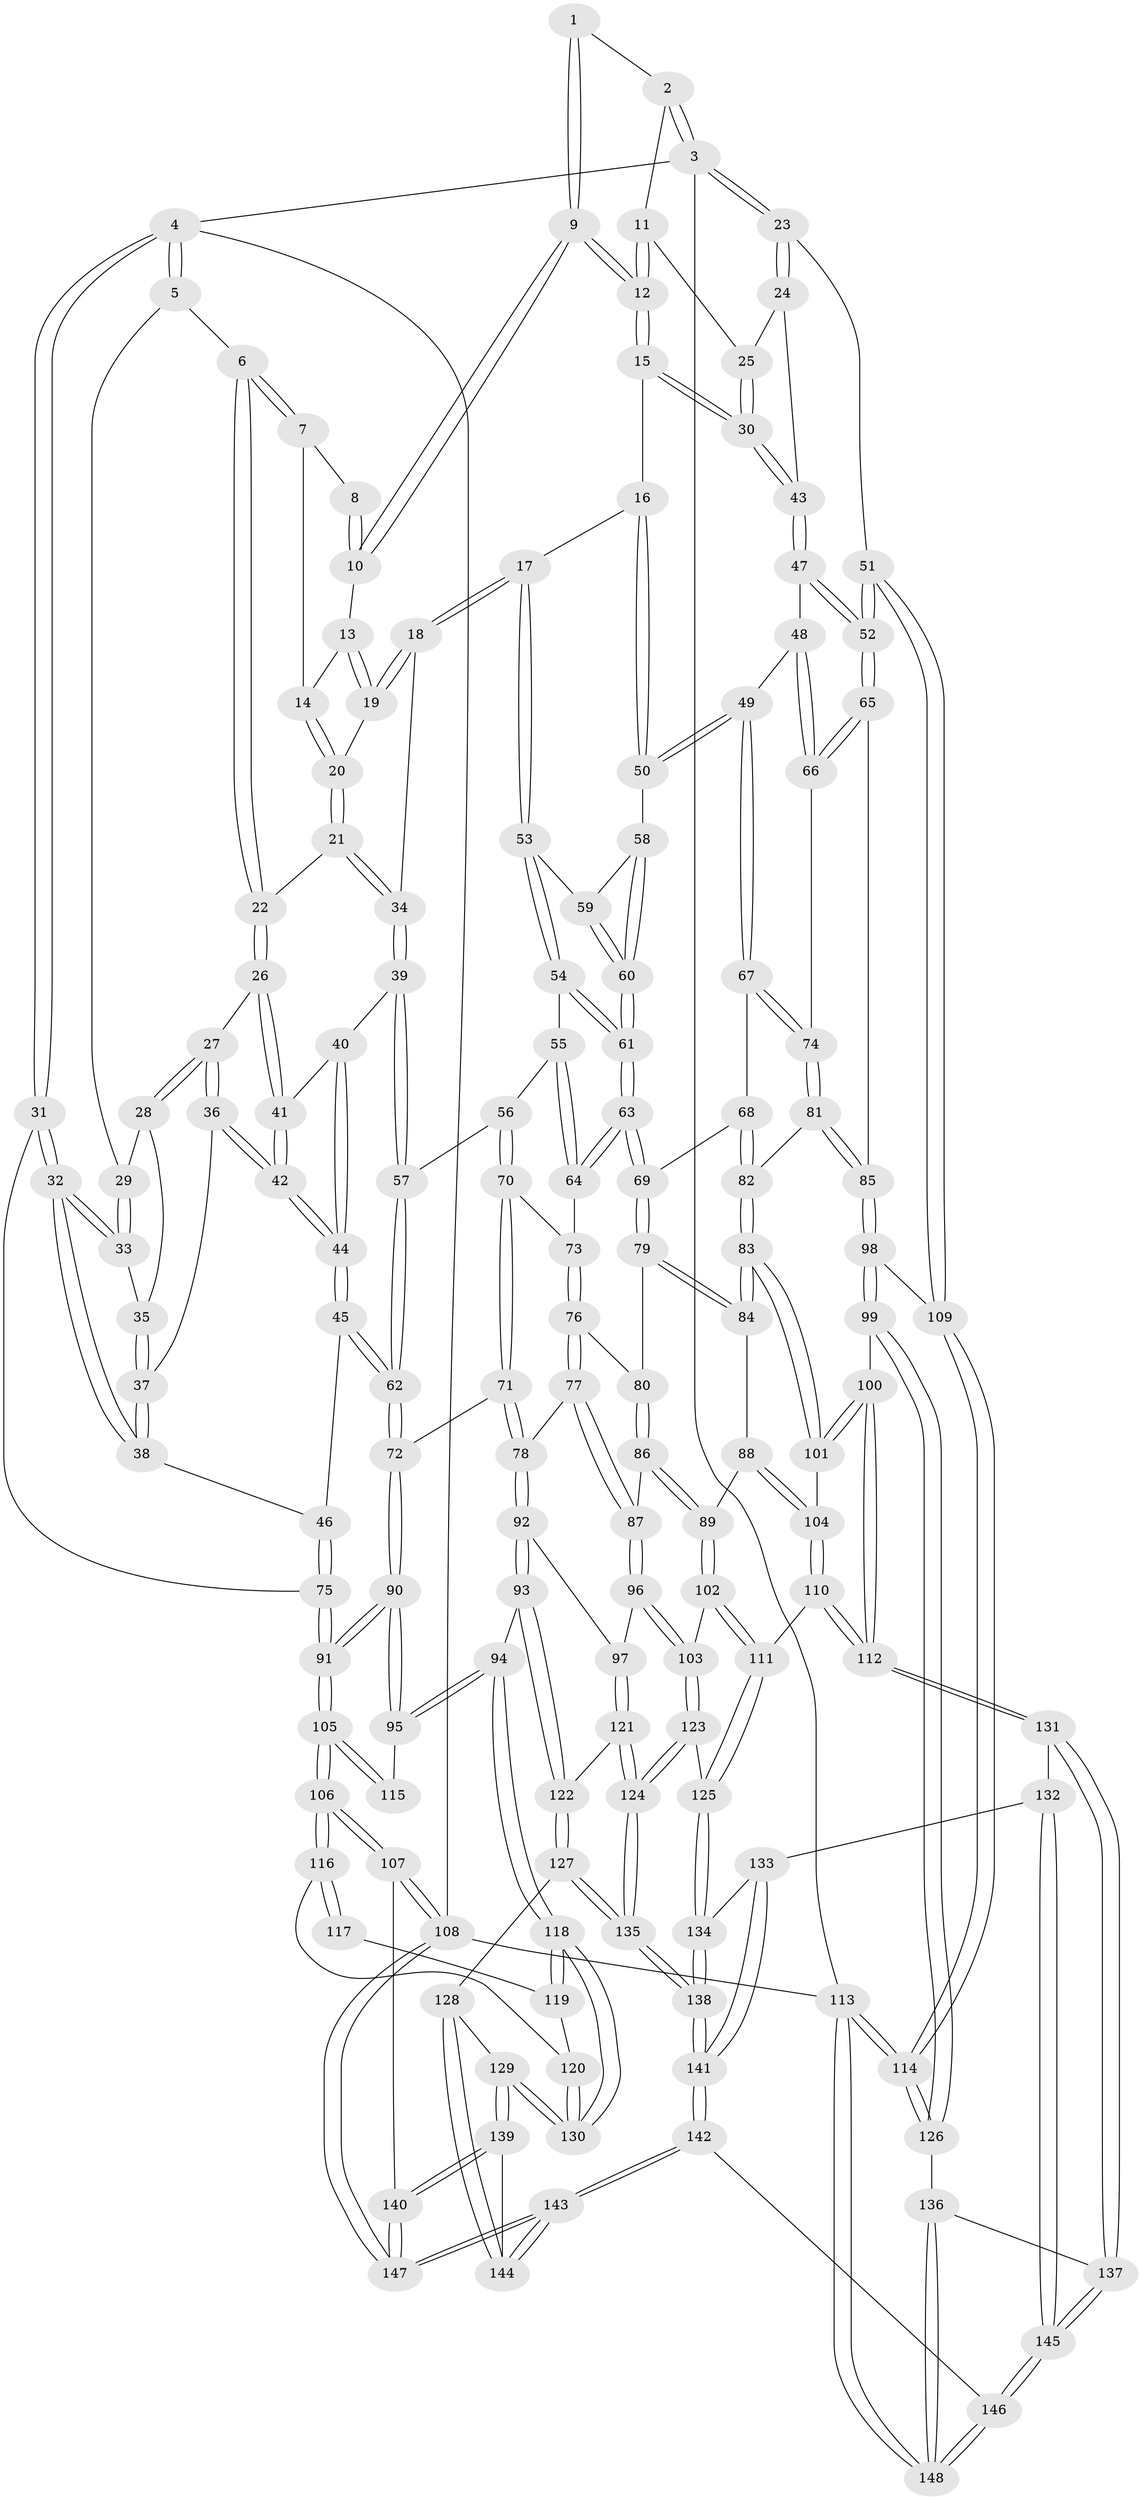 // Generated by graph-tools (version 1.1) at 2025/16/03/09/25 04:16:56]
// undirected, 148 vertices, 367 edges
graph export_dot {
graph [start="1"]
  node [color=gray90,style=filled];
  1 [pos="+0.6519462585665989+0"];
  2 [pos="+0.8702383499309738+0"];
  3 [pos="+1+0"];
  4 [pos="+0+0"];
  5 [pos="+0.1637850884259652+0"];
  6 [pos="+0.28045698528931+0"];
  7 [pos="+0.3463680140832887+0"];
  8 [pos="+0.5319099055911697+0"];
  9 [pos="+0.6612940184503752+0.062017477625034186"];
  10 [pos="+0.5881474502196059+0.0355593111377846"];
  11 [pos="+0.8346309041318394+0"];
  12 [pos="+0.7054791676313599+0.08926620456056031"];
  13 [pos="+0.585515458909822+0.03904858608929094"];
  14 [pos="+0.49386838253023246+0.064688032429953"];
  15 [pos="+0.6953805571215647+0.19856526792733964"];
  16 [pos="+0.6407278080111315+0.2246558264650268"];
  17 [pos="+0.5625717796572592+0.2417994112211258"];
  18 [pos="+0.5490016924767428+0.2359741611056077"];
  19 [pos="+0.5781997546005887+0.0698030278490451"];
  20 [pos="+0.48890354645823697+0.09749528626455699"];
  21 [pos="+0.4687429545465184+0.1947523408839678"];
  22 [pos="+0.3765086554607285+0.16091078286314314"];
  23 [pos="+1+0.22321377238561071"];
  24 [pos="+1+0.18538869987254658"];
  25 [pos="+0.8609569287082691+0.01313466804732218"];
  26 [pos="+0.2771422242221228+0.22376386746890986"];
  27 [pos="+0.2595734755837521+0.22423091889859245"];
  28 [pos="+0.19595276270316597+0.14241039973693198"];
  29 [pos="+0.1553826875265711+0"];
  30 [pos="+0.8082224775336876+0.23880261677254755"];
  31 [pos="+0+0.32300047251876857"];
  32 [pos="+0+0.2882779768007143"];
  33 [pos="+0.037751075604091286+0.2066425314245822"];
  34 [pos="+0.5106930863881408+0.23024793892382148"];
  35 [pos="+0.07037973225324934+0.2071922256108609"];
  36 [pos="+0.22638377429987575+0.2556816737480257"];
  37 [pos="+0.19709872865412315+0.27021508570555963"];
  38 [pos="+0.17404369802080283+0.30274820236506267"];
  39 [pos="+0.4222237113006593+0.3409068379967297"];
  40 [pos="+0.3943795883698405+0.3357183688966654"];
  41 [pos="+0.3266016268511886+0.3138021860821408"];
  42 [pos="+0.26957208892875256+0.4308520158599803"];
  43 [pos="+0.827132319464027+0.25393020592648763"];
  44 [pos="+0.2676117016620328+0.4420389467882769"];
  45 [pos="+0.25450838531591813+0.4941100524789738"];
  46 [pos="+0.15584777019386037+0.40079601026370476"];
  47 [pos="+0.8301387413701006+0.31654362714546735"];
  48 [pos="+0.8131387738507266+0.35373858546089776"];
  49 [pos="+0.7246946093283919+0.40205867225301933"];
  50 [pos="+0.7228916672000701+0.40033225656538457"];
  51 [pos="+1+0.47210770896022164"];
  52 [pos="+1+0.47412822983676856"];
  53 [pos="+0.5635829466883+0.24878420353996342"];
  54 [pos="+0.5275136201811503+0.39688599308703565"];
  55 [pos="+0.4943927979263449+0.41095540160050614"];
  56 [pos="+0.45320093980934323+0.4186136548708712"];
  57 [pos="+0.4234943268147389+0.3863111202895154"];
  58 [pos="+0.6652317120897634+0.37878706351471086"];
  59 [pos="+0.601146141126414+0.33503542816435"];
  60 [pos="+0.6055532931422412+0.428159886629806"];
  61 [pos="+0.6008685864836006+0.4833691084945845"];
  62 [pos="+0.25866317442193587+0.5056796769464281"];
  63 [pos="+0.6017567256592498+0.4866834489360618"];
  64 [pos="+0.5326605952850793+0.47394629812711986"];
  65 [pos="+1+0.5110465281419317"];
  66 [pos="+0.8390382604899035+0.422165081395955"];
  67 [pos="+0.7034555593486442+0.4665784969581191"];
  68 [pos="+0.6290249529301971+0.49853177963166967"];
  69 [pos="+0.6126780865660842+0.5018089468320108"];
  70 [pos="+0.4544446934841177+0.42986456056415445"];
  71 [pos="+0.34042035768092843+0.5472834668571772"];
  72 [pos="+0.2590198889846285+0.5131734746984672"];
  73 [pos="+0.47437085470164175+0.4742320816840109"];
  74 [pos="+0.7907094709708617+0.5276770956378752"];
  75 [pos="+0+0.3799002561490483"];
  76 [pos="+0.44659691666968626+0.5518590222295102"];
  77 [pos="+0.3920899112634715+0.5705163208180651"];
  78 [pos="+0.37519316741507047+0.5681145805957305"];
  79 [pos="+0.5996534682214932+0.5322197993342239"];
  80 [pos="+0.5103926094598996+0.566191494105411"];
  81 [pos="+0.8100500425465024+0.5650580173665554"];
  82 [pos="+0.7482981814895744+0.613961292173313"];
  83 [pos="+0.7394539132189384+0.6265580762046957"];
  84 [pos="+0.6032020135007012+0.5461788678415799"];
  85 [pos="+0.8767899877110019+0.5844909921891801"];
  86 [pos="+0.5157892643843726+0.6428132640187508"];
  87 [pos="+0.4388928998124676+0.6413173782674984"];
  88 [pos="+0.6123759991345504+0.6235996318176024"];
  89 [pos="+0.5435251684521344+0.6823982325193566"];
  90 [pos="+0.19651920163393274+0.5838662582152249"];
  91 [pos="+0+0.5608894401389517"];
  92 [pos="+0.36038855896898103+0.6816868078508305"];
  93 [pos="+0.2427415026279134+0.7405836607017389"];
  94 [pos="+0.23134102491317934+0.7375286678616101"];
  95 [pos="+0.20839162526632268+0.687154058017879"];
  96 [pos="+0.4463451983756646+0.7242100416370166"];
  97 [pos="+0.4160828614567226+0.7313526054487489"];
  98 [pos="+0.8837483118988755+0.7274828693921435"];
  99 [pos="+0.8689357750701635+0.7699004736300525"];
  100 [pos="+0.8491179488010457+0.7747336049088484"];
  101 [pos="+0.7243325380217339+0.6578793296637349"];
  102 [pos="+0.5386388098573353+0.7088337360219419"];
  103 [pos="+0.470271148135044+0.7330624490095048"];
  104 [pos="+0.6854424369132154+0.6757164662184869"];
  105 [pos="+0+0.6317502784798592"];
  106 [pos="+0+0.8236960232904329"];
  107 [pos="+0+0.8920238163911038"];
  108 [pos="+0+1"];
  109 [pos="+1+0.5977238074224324"];
  110 [pos="+0.6558050866670769+0.755457039859595"];
  111 [pos="+0.6057342937623198+0.7736253293007901"];
  112 [pos="+0.7709353587648168+0.8345545951318296"];
  113 [pos="+1+1"];
  114 [pos="+1+0.9238616407204263"];
  115 [pos="+0.09600887445372207+0.7227715818986133"];
  116 [pos="+0.021769290075465866+0.821019274753615"];
  117 [pos="+0.0933391408830191+0.7475961386354819"];
  118 [pos="+0.1889211922007417+0.8076724029339942"];
  119 [pos="+0.10338427028948066+0.7633704418846322"];
  120 [pos="+0.0594676091170303+0.8265951498024341"];
  121 [pos="+0.39432264662380434+0.7571066416274879"];
  122 [pos="+0.32880705606257826+0.7986898596578468"];
  123 [pos="+0.47612749965880924+0.7852700582506469"];
  124 [pos="+0.45237088806405246+0.8561130779342677"];
  125 [pos="+0.5861416512525435+0.824839687314415"];
  126 [pos="+0.929145128749574+0.8166561860481657"];
  127 [pos="+0.35547336453704054+0.8820890482133346"];
  128 [pos="+0.30432080824717966+0.9023700319902088"];
  129 [pos="+0.1738915129854722+0.8795409408399515"];
  130 [pos="+0.16866355717432752+0.8544351120760804"];
  131 [pos="+0.7626933311660681+0.8611318869801602"];
  132 [pos="+0.71639145235257+0.8956054170323033"];
  133 [pos="+0.6583123130868794+0.8914900422270179"];
  134 [pos="+0.5837601573141157+0.843927289703094"];
  135 [pos="+0.4447507351655426+0.9330925747322929"];
  136 [pos="+0.8804400812260712+0.9655337181336879"];
  137 [pos="+0.8127680218761965+0.9363610212677709"];
  138 [pos="+0.4660648879777207+0.9609036158839981"];
  139 [pos="+0.16336486308750336+0.9180710887388535"];
  140 [pos="+0.15091288508450357+0.9422429848680689"];
  141 [pos="+0.496313705121934+1"];
  142 [pos="+0.4986426975695009+1"];
  143 [pos="+0.3227661574155532+1"];
  144 [pos="+0.27740986473727325+0.9730482214852898"];
  145 [pos="+0.6749755094190173+1"];
  146 [pos="+0.647192589857087+1"];
  147 [pos="+0.1518858379000824+1"];
  148 [pos="+1+1"];
  1 -- 2;
  1 -- 9;
  1 -- 9;
  2 -- 3;
  2 -- 3;
  2 -- 11;
  3 -- 4;
  3 -- 23;
  3 -- 23;
  3 -- 113;
  4 -- 5;
  4 -- 5;
  4 -- 31;
  4 -- 31;
  4 -- 108;
  5 -- 6;
  5 -- 29;
  6 -- 7;
  6 -- 7;
  6 -- 22;
  6 -- 22;
  7 -- 8;
  7 -- 14;
  8 -- 10;
  8 -- 10;
  9 -- 10;
  9 -- 10;
  9 -- 12;
  9 -- 12;
  10 -- 13;
  11 -- 12;
  11 -- 12;
  11 -- 25;
  12 -- 15;
  12 -- 15;
  13 -- 14;
  13 -- 19;
  13 -- 19;
  14 -- 20;
  14 -- 20;
  15 -- 16;
  15 -- 30;
  15 -- 30;
  16 -- 17;
  16 -- 50;
  16 -- 50;
  17 -- 18;
  17 -- 18;
  17 -- 53;
  17 -- 53;
  18 -- 19;
  18 -- 19;
  18 -- 34;
  19 -- 20;
  20 -- 21;
  20 -- 21;
  21 -- 22;
  21 -- 34;
  21 -- 34;
  22 -- 26;
  22 -- 26;
  23 -- 24;
  23 -- 24;
  23 -- 51;
  24 -- 25;
  24 -- 43;
  25 -- 30;
  25 -- 30;
  26 -- 27;
  26 -- 41;
  26 -- 41;
  27 -- 28;
  27 -- 28;
  27 -- 36;
  27 -- 36;
  28 -- 29;
  28 -- 35;
  29 -- 33;
  29 -- 33;
  30 -- 43;
  30 -- 43;
  31 -- 32;
  31 -- 32;
  31 -- 75;
  32 -- 33;
  32 -- 33;
  32 -- 38;
  32 -- 38;
  33 -- 35;
  34 -- 39;
  34 -- 39;
  35 -- 37;
  35 -- 37;
  36 -- 37;
  36 -- 42;
  36 -- 42;
  37 -- 38;
  37 -- 38;
  38 -- 46;
  39 -- 40;
  39 -- 57;
  39 -- 57;
  40 -- 41;
  40 -- 44;
  40 -- 44;
  41 -- 42;
  41 -- 42;
  42 -- 44;
  42 -- 44;
  43 -- 47;
  43 -- 47;
  44 -- 45;
  44 -- 45;
  45 -- 46;
  45 -- 62;
  45 -- 62;
  46 -- 75;
  46 -- 75;
  47 -- 48;
  47 -- 52;
  47 -- 52;
  48 -- 49;
  48 -- 66;
  48 -- 66;
  49 -- 50;
  49 -- 50;
  49 -- 67;
  49 -- 67;
  50 -- 58;
  51 -- 52;
  51 -- 52;
  51 -- 109;
  51 -- 109;
  52 -- 65;
  52 -- 65;
  53 -- 54;
  53 -- 54;
  53 -- 59;
  54 -- 55;
  54 -- 61;
  54 -- 61;
  55 -- 56;
  55 -- 64;
  55 -- 64;
  56 -- 57;
  56 -- 70;
  56 -- 70;
  57 -- 62;
  57 -- 62;
  58 -- 59;
  58 -- 60;
  58 -- 60;
  59 -- 60;
  59 -- 60;
  60 -- 61;
  60 -- 61;
  61 -- 63;
  61 -- 63;
  62 -- 72;
  62 -- 72;
  63 -- 64;
  63 -- 64;
  63 -- 69;
  63 -- 69;
  64 -- 73;
  65 -- 66;
  65 -- 66;
  65 -- 85;
  66 -- 74;
  67 -- 68;
  67 -- 74;
  67 -- 74;
  68 -- 69;
  68 -- 82;
  68 -- 82;
  69 -- 79;
  69 -- 79;
  70 -- 71;
  70 -- 71;
  70 -- 73;
  71 -- 72;
  71 -- 78;
  71 -- 78;
  72 -- 90;
  72 -- 90;
  73 -- 76;
  73 -- 76;
  74 -- 81;
  74 -- 81;
  75 -- 91;
  75 -- 91;
  76 -- 77;
  76 -- 77;
  76 -- 80;
  77 -- 78;
  77 -- 87;
  77 -- 87;
  78 -- 92;
  78 -- 92;
  79 -- 80;
  79 -- 84;
  79 -- 84;
  80 -- 86;
  80 -- 86;
  81 -- 82;
  81 -- 85;
  81 -- 85;
  82 -- 83;
  82 -- 83;
  83 -- 84;
  83 -- 84;
  83 -- 101;
  83 -- 101;
  84 -- 88;
  85 -- 98;
  85 -- 98;
  86 -- 87;
  86 -- 89;
  86 -- 89;
  87 -- 96;
  87 -- 96;
  88 -- 89;
  88 -- 104;
  88 -- 104;
  89 -- 102;
  89 -- 102;
  90 -- 91;
  90 -- 91;
  90 -- 95;
  90 -- 95;
  91 -- 105;
  91 -- 105;
  92 -- 93;
  92 -- 93;
  92 -- 97;
  93 -- 94;
  93 -- 122;
  93 -- 122;
  94 -- 95;
  94 -- 95;
  94 -- 118;
  94 -- 118;
  95 -- 115;
  96 -- 97;
  96 -- 103;
  96 -- 103;
  97 -- 121;
  97 -- 121;
  98 -- 99;
  98 -- 99;
  98 -- 109;
  99 -- 100;
  99 -- 126;
  99 -- 126;
  100 -- 101;
  100 -- 101;
  100 -- 112;
  100 -- 112;
  101 -- 104;
  102 -- 103;
  102 -- 111;
  102 -- 111;
  103 -- 123;
  103 -- 123;
  104 -- 110;
  104 -- 110;
  105 -- 106;
  105 -- 106;
  105 -- 115;
  105 -- 115;
  106 -- 107;
  106 -- 107;
  106 -- 116;
  106 -- 116;
  107 -- 108;
  107 -- 108;
  107 -- 140;
  108 -- 147;
  108 -- 147;
  108 -- 113;
  109 -- 114;
  109 -- 114;
  110 -- 111;
  110 -- 112;
  110 -- 112;
  111 -- 125;
  111 -- 125;
  112 -- 131;
  112 -- 131;
  113 -- 114;
  113 -- 114;
  113 -- 148;
  113 -- 148;
  114 -- 126;
  114 -- 126;
  116 -- 117;
  116 -- 117;
  116 -- 120;
  117 -- 119;
  118 -- 119;
  118 -- 119;
  118 -- 130;
  118 -- 130;
  119 -- 120;
  120 -- 130;
  120 -- 130;
  121 -- 122;
  121 -- 124;
  121 -- 124;
  122 -- 127;
  122 -- 127;
  123 -- 124;
  123 -- 124;
  123 -- 125;
  124 -- 135;
  124 -- 135;
  125 -- 134;
  125 -- 134;
  126 -- 136;
  127 -- 128;
  127 -- 135;
  127 -- 135;
  128 -- 129;
  128 -- 144;
  128 -- 144;
  129 -- 130;
  129 -- 130;
  129 -- 139;
  129 -- 139;
  131 -- 132;
  131 -- 137;
  131 -- 137;
  132 -- 133;
  132 -- 145;
  132 -- 145;
  133 -- 134;
  133 -- 141;
  133 -- 141;
  134 -- 138;
  134 -- 138;
  135 -- 138;
  135 -- 138;
  136 -- 137;
  136 -- 148;
  136 -- 148;
  137 -- 145;
  137 -- 145;
  138 -- 141;
  138 -- 141;
  139 -- 140;
  139 -- 140;
  139 -- 144;
  140 -- 147;
  140 -- 147;
  141 -- 142;
  141 -- 142;
  142 -- 143;
  142 -- 143;
  142 -- 146;
  143 -- 144;
  143 -- 144;
  143 -- 147;
  143 -- 147;
  145 -- 146;
  145 -- 146;
  146 -- 148;
  146 -- 148;
}

